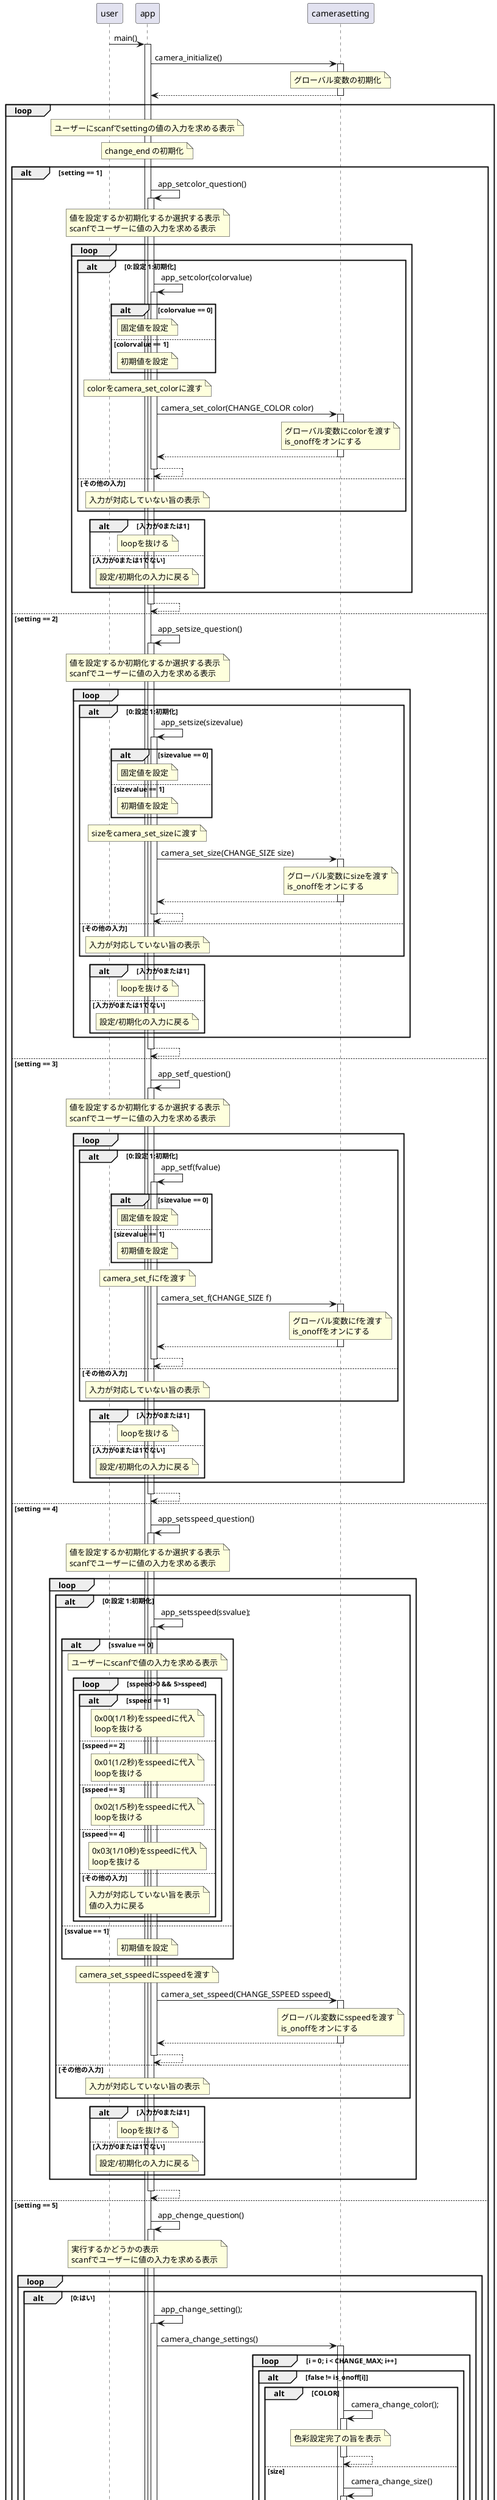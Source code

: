 @startuml training5
participant user
participant app
participant camerasetting
user -> app:main()
activate app
    app -> camerasetting:camera_initialize()
    activate camerasetting
        note over camerasetting
            グローバル変数の初期化
        end note
    return
    loop 
        note over app
            ユーザーにscanfでsettingの値の入力を求める表示
        end note
        note over app
            change_end の初期化
        end note
            alt setting == 1
                app -> app:app_setcolor_question()
                activate app
                    note over app
                        値を設定するか初期化するか選択する表示
                        scanfでユーザーに値の入力を求める表示
                    end note
                        loop 
                            alt 0:設定 1:初期化
                                app -> app:app_setcolor(colorvalue)
                                activate app
                                    alt colorvalue == 0
                                        note over app
                                            固定値を設定
                                        end note
                                    else colorvalue == 1
                                        note over app
                                            初期値を設定
                                        end note
                                    end
                                        note over app
                                            colorをcamera_set_colorに渡す
                                        end note
                                    app -> camerasetting:camera_set_color(CHANGE_COLOR color)
                                    activate camerasetting
                                        note over camerasetting
                                            グローバル変数にcolorを渡す
                                            is_onoffをオンにする
                                        end note
                                    return
                                return
                            else その他の入力
                                note over app
                                    入力が対応していない旨の表示
                                end note
                            end
                                alt 入力が0または1
                                    note over app
                                        loopを抜ける
                                    end note
                                else 入力が0または1でない
                                    note over app
                                        設定/初期化の入力に戻る
                                    end note
                                end
                        end
                return
            else setting == 2
                app -> app:app_setsize_question()
                activate app
                    note over app
                        値を設定するか初期化するか選択する表示
                        scanfでユーザーに値の入力を求める表示
                    end note
                        loop 
                            alt 0:設定 1:初期化
                                app -> app:app_setsize(sizevalue)
                                activate app
                                     alt sizevalue == 0
                                        note over app
                                            固定値を設定
                                        end note
                                    else sizevalue == 1
                                        note over app
                                            初期値を設定
                                        end note
                                    end
                                        note over app
                                            sizeをcamera_set_sizeに渡す
                                        end note
                                    app -> camerasetting:camera_set_size(CHANGE_SIZE size)
                                    activate camerasetting
                                        note over camerasetting
                                            グローバル変数にsizeを渡す
                                            is_onoffをオンにする
                                        end note
                                    return
                                return
                            else その他の入力
                                note over app
                                    入力が対応していない旨の表示
                                end note
                            end
                            alt 入力が0または1
                                    note over app
                                        loopを抜ける
                                    end note
                                else 入力が0または1でない
                                    note over app
                                        設定/初期化の入力に戻る
                                    end note
                                end
                        end
                return
            else setting == 3
                app -> app:app_setf_question()
                activate app
                    note over app
                        値を設定するか初期化するか選択する表示
                        scanfでユーザーに値の入力を求める表示
                    end note
                        loop 
                            alt 0:設定 1:初期化
                                app -> app:app_setf(fvalue)
                                activate app
                                    alt sizevalue == 0
                                        note over app
                                            固定値を設定
                                        end note
                                    else sizevalue == 1
                                        note over app
                                            初期値を設定
                                        end note
                                    end
                                        note over app
                                            camera_set_fにfを渡す
                                        end note
                                    app -> camerasetting:camera_set_f(CHANGE_SIZE f)
                                    activate camerasetting
                                        note over camerasetting
                                            グローバル変数にfを渡す
                                            is_onoffをオンにする
                                        end note
                                    return
                                return
                            else その他の入力
                                note over app
                                    入力が対応していない旨の表示
                                end note
                            end
                                alt 入力が0または1
                                    note over app
                                        loopを抜ける
                                    end note
                                else 入力が0または1でない
                                    note over app
                                        設定/初期化の入力に戻る
                                    end note
                                end
                        end
                    return
            else setting == 4
                app -> app:app_setsspeed_question()
                activate app
                    note over app
                        値を設定するか初期化するか選択する表示
                        scanfでユーザーに値の入力を求める表示
                    end note
                        loop 
                            alt 0:設定 1:初期化
                                app -> app:app_setsspeed(ssvalue);
                                activate app
                                    alt ssvalue == 0
                                        note over app
                                        ユーザーにscanfで値の入力を求める表示
                                        end note
                                            loop sspeed>0 && 5>sspeed
                                                alt sspeed == 1
                                                    note over app
                                                        0x00(1/1秒)をsspeedに代入
                                                        loopを抜ける
                                                    end note
                                                else sspeed == 2
                                                    note over app
                                                        0x01(1/2秒)をsspeedに代入
                                                        loopを抜ける
                                                    end note
                                                else sspeed == 3
                                                    note over app
                                                        0x02(1/5秒)をsspeedに代入
                                                        loopを抜ける
                                                    end note
                                                else sspeed == 4
                                                    note over app
                                                        0x03(1/10秒)をsspeedに代入
                                                        loopを抜ける
                                                    end note
                                                else その他の入力
                                                    note over app
                                                        入力が対応していない旨を表示
                                                        値の入力に戻る
                                                    end note
                                                end
                                            end
                                    else ssvalue == 1
                                        note over app
                                            初期値を設定
                                        end note
                                    end
                                        activate app
                                        note over app
                                            camera_set_sspeedにsspeedを渡す
                                        end note
                                        app -> camerasetting:camera_set_sspeed(CHANGE_SSPEED sspeed)
                                        activate camerasetting
                                            note over camerasetting
                                                グローバル変数にsspeedを渡す
                                                is_onoffをオンにする
                                            end note
                                        return
                                return
                            else その他の入力
                                note over app
                                    入力が対応していない旨の表示
                                end note
                            end
                                alt 入力が0または1
                                    note over app
                                        loopを抜ける
                                    end note
                                else 入力が0または1でない
                                    note over app
                                        設定/初期化の入力に戻る
                                    end note
                                end
                        end
                    return
            else setting == 5
                app -> app:app_chenge_question()
                activate app
                    note over app
                        実行するかどうかの表示
                        scanfでユーザーに値の入力を求める表示
                    end note
                        loop 
                            alt 0:はい
                                app -> app:app_change_setting();
                                activate app
                                    app -> camerasetting:camera_change_settings()
                                    activate camerasetting
                                        loop i = 0; i < CHANGE_MAX; i++
                                            alt false != is_onoff[i]
                                                alt COLOR
                                                    camerasetting -> camerasetting :camera_change_color();
                                                    activate camerasetting
                                                        note over camerasetting
                                                            色彩設定完了の旨を表示
                                                        end note
                                                    return
                                                else size
                                                    camerasetting -> camerasetting:camera_change_size()
                                                    activate camerasetting
                                                        note over camerasetting
                                                            サイズ設定完了の表示
                                                        end note
                                                    return
                                                else F
                                                    camerasetting ->camerasetting:camera_chenge_f()
                                                    activate camerasetting
                                                        note over camerasetting
                                                            F値設定完了の表示
                                                        end note
                                                    return
                                                else sspeed
                                                    camerasetting ->camerasetting:camera_chenge_sspeed()
                                                    activate camerasetting
                                                        note over camerasetting
                                                            シャッタースピード設定完了の表示
                                                        end note
                                                    return
                                                end
                                            else else
                                                note over camerasetting
                                                    do nothing
                                                end note
                                            end
                                        end
                                    return
                                    app -> camerasetting:camera_inisialize()
                                        note over camerasetting
                                            グローバル変数の初期化
                                        end note
                                    activate camerasetting
                                    return
                                        app -> app:app_end_question()
                                        activate app
                                            loop 
                                            note over app
                                                設定を終了するか否かscanfでユーザーに入力を求める表示
                                            end note
                                                alt 0:はい
                                                    note over app
                                                        end_judgeをオンにする
                                                        chenge_endをオンにする
                                                        loopから抜ける
                                                    end note
                                                else 1:いいえ
                                                    note over app
                                                        chenge_endをオンにする
                                                        settingの入力に戻る
                                                    end note
                                                else その他の入力
                                                    note over app
                                                        入力が対応していない旨の表示
                                                        はい/いいえの入力に戻る
                                                    end note
                                                end
                                                    alt 入力が0または1
                                                        note over app
                                                            loopを抜ける
                                                        end note
                                                    else 入力が0または1でない
                                                        note over app
                                                            設定/初期化の入力に戻る
                                                        end note
                                                    end
                                            end
                                        return
                                return
                            else 1:いいえ
                                note over app
                                    settingの入力に戻る
                                end note
                            else その他の入力
                                note over app
                                    入力が対応していない旨の表示
                                    はい/いいえの入力に戻る
                                end note
                            end
                                note over app
                                    chenge_endがオンの場合ループから抜ける
                                end note
                        end
                    return
            else setting == 6
                app -> app:app_end_question()
                activate app
                note over app
                    設定を終了するか否かscanfでユーザーに入力を求める表示
                end note
                    loop 
                        alt 0:はい
                            note over app
                                end_judgeをオンにする
                                chenge_endをオンにする※判定なし
                            end note
                        else 1:いいえ
                            note over app
                                settingの入力に戻る
                            end note
                        else その他の入力
                            note over app
                                入力が対応していない旨の表示
                            end note
                        end
                            alt 入力が0または1
                                note over app
                                    loopを抜ける
                                end note
                            else 入力が0または1でない
                                note over app
                                    はい/いいえの入力に戻る
                                end note
                            end
                    end
                return
            else else
                note over app
                    settingの入力に戻る
                end note
            end
                note over app
                    end_judgeがオンの場合ループから抜ける
                end note
    end
return
@enduml